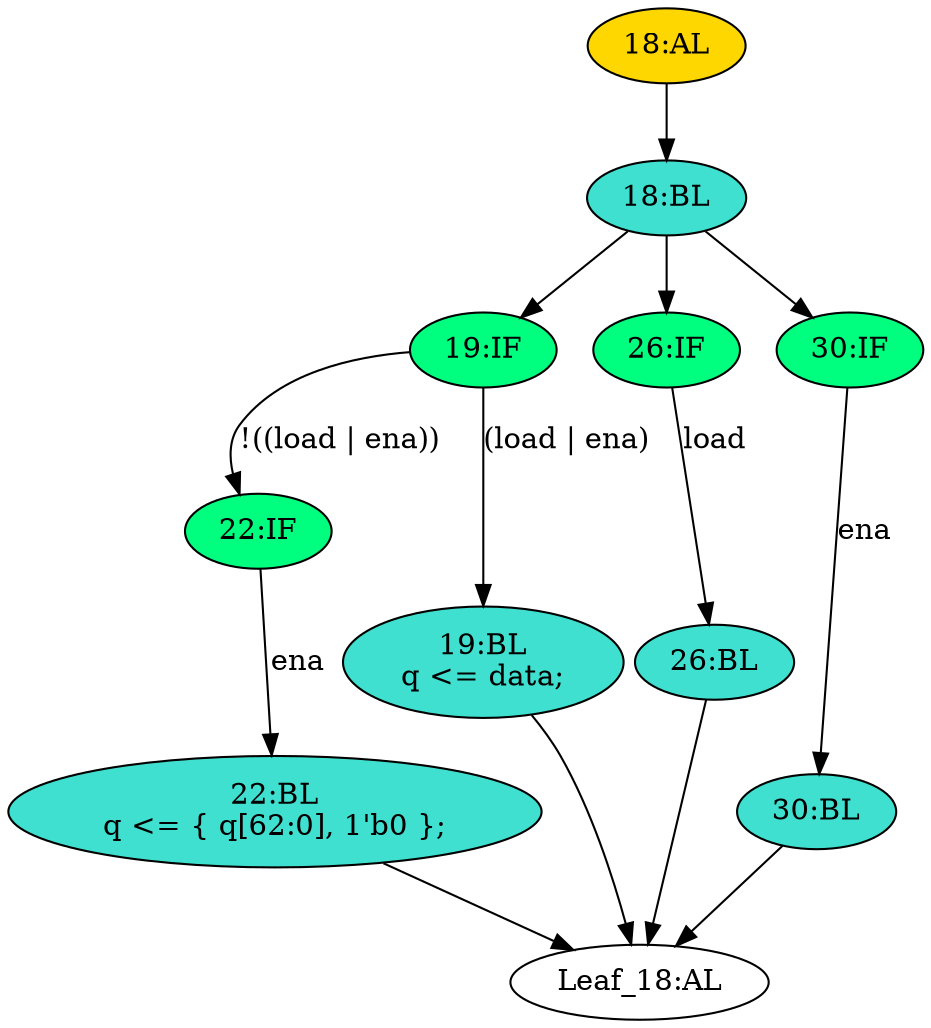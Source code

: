 strict digraph "" {
	node [label="\N"];
	"22:IF"	[ast="<pyverilog.vparser.ast.IfStatement object at 0x7fbec9745990>",
		fillcolor=springgreen,
		label="22:IF",
		statements="[]",
		style=filled,
		typ=IfStatement];
	"22:BL"	[ast="<pyverilog.vparser.ast.Block object at 0x7fbec9745b10>",
		fillcolor=turquoise,
		label="22:BL
q <= { q[62:0], 1'b0 };",
		statements="[<pyverilog.vparser.ast.NonblockingSubstitution object at 0x7fbec9745b50>]",
		style=filled,
		typ=Block];
	"22:IF" -> "22:BL"	[cond="['ena']",
		label=ena,
		lineno=22];
	"19:BL"	[ast="<pyverilog.vparser.ast.Block object at 0x7fbeca35eed0>",
		fillcolor=turquoise,
		label="19:BL
q <= data;",
		statements="[<pyverilog.vparser.ast.NonblockingSubstitution object at 0x7fbec9745e50>]",
		style=filled,
		typ=Block];
	"Leaf_18:AL"	[def_var="['q']",
		label="Leaf_18:AL"];
	"19:BL" -> "Leaf_18:AL"	[cond="[]",
		lineno=None];
	"22:BL" -> "Leaf_18:AL"	[cond="[]",
		lineno=None];
	"30:BL"	[ast="<pyverilog.vparser.ast.Block object at 0x7fbeca35ebd0>",
		fillcolor=turquoise,
		label="30:BL",
		statements="[]",
		style=filled,
		typ=Block];
	"30:BL" -> "Leaf_18:AL"	[cond="[]",
		lineno=None];
	"19:IF"	[ast="<pyverilog.vparser.ast.IfStatement object at 0x7fbec9745150>",
		fillcolor=springgreen,
		label="19:IF",
		statements="[]",
		style=filled,
		typ=IfStatement];
	"19:IF" -> "22:IF"	[cond="['load', 'ena']",
		label="!((load | ena))",
		lineno=19];
	"19:IF" -> "19:BL"	[cond="['load', 'ena']",
		label="(load | ena)",
		lineno=19];
	"26:BL"	[ast="<pyverilog.vparser.ast.Block object at 0x7fbec9774090>",
		fillcolor=turquoise,
		label="26:BL",
		statements="[]",
		style=filled,
		typ=Block];
	"26:BL" -> "Leaf_18:AL"	[cond="[]",
		lineno=None];
	"18:BL"	[ast="<pyverilog.vparser.ast.Block object at 0x7fbec9774290>",
		fillcolor=turquoise,
		label="18:BL",
		statements="[]",
		style=filled,
		typ=Block];
	"18:BL" -> "19:IF"	[cond="[]",
		lineno=None];
	"26:IF"	[ast="<pyverilog.vparser.ast.IfStatement object at 0x7fbec97742d0>",
		fillcolor=springgreen,
		label="26:IF",
		statements="[]",
		style=filled,
		typ=IfStatement];
	"18:BL" -> "26:IF"	[cond="[]",
		lineno=None];
	"30:IF"	[ast="<pyverilog.vparser.ast.IfStatement object at 0x7fbec9774350>",
		fillcolor=springgreen,
		label="30:IF",
		statements="[]",
		style=filled,
		typ=IfStatement];
	"18:BL" -> "30:IF"	[cond="[]",
		lineno=None];
	"26:IF" -> "26:BL"	[cond="['load']",
		label=load,
		lineno=26];
	"18:AL"	[ast="<pyverilog.vparser.ast.Always object at 0x7fbec97743d0>",
		clk_sens=True,
		fillcolor=gold,
		label="18:AL",
		sens="['clk']",
		statements="[]",
		style=filled,
		typ=Always,
		use_var="['load', 'ena', 'data', 'q']"];
	"18:AL" -> "18:BL"	[cond="[]",
		lineno=None];
	"30:IF" -> "30:BL"	[cond="['ena']",
		label=ena,
		lineno=30];
}
